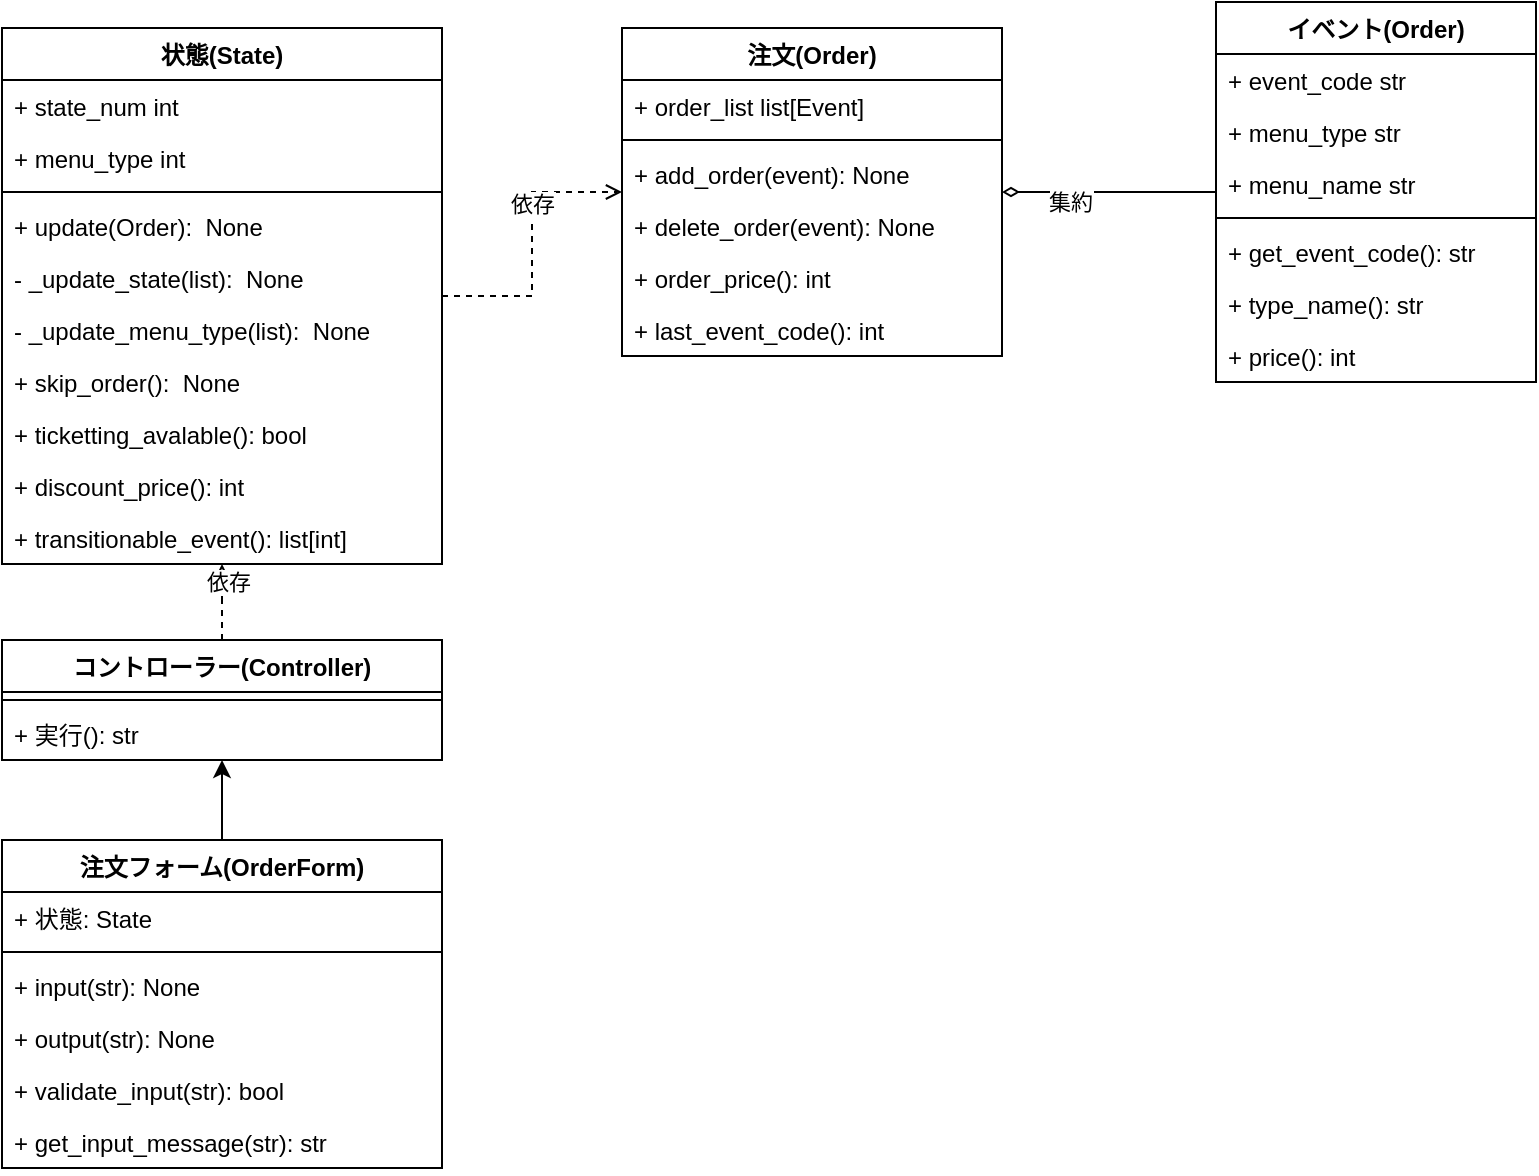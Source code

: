 <mxfile version="18.0.1" type="device"><diagram id="-BsZMmCsJsg0heCQ5Tu1" name="ページ1"><mxGraphModel dx="1102" dy="857" grid="1" gridSize="10" guides="1" tooltips="1" connect="1" arrows="1" fold="1" page="1" pageScale="1" pageWidth="827" pageHeight="1169" math="0" shadow="0"><root><mxCell id="0"/><mxCell id="1" parent="0"/><mxCell id="cuXatYYi7TEv4PDcrnrq-60" style="edgeStyle=orthogonalEdgeStyle;rounded=0;orthogonalLoop=1;jettySize=auto;html=1;endArrow=open;endFill=0;dashed=1;" parent="1" source="cuXatYYi7TEv4PDcrnrq-33" target="cuXatYYi7TEv4PDcrnrq-40" edge="1"><mxGeometry relative="1" as="geometry"/></mxCell><mxCell id="cuXatYYi7TEv4PDcrnrq-61" value="依存" style="edgeLabel;html=1;align=center;verticalAlign=middle;resizable=0;points=[];" parent="cuXatYYi7TEv4PDcrnrq-60" vertex="1" connectable="0"><mxGeometry x="0.271" y="-1" relative="1" as="geometry"><mxPoint x="-1" y="-1" as="offset"/></mxGeometry></mxCell><mxCell id="cuXatYYi7TEv4PDcrnrq-33" value="状態(State)" style="swimlane;fontStyle=1;align=center;verticalAlign=top;childLayout=stackLayout;horizontal=1;startSize=26;horizontalStack=0;resizeParent=1;resizeParentMax=0;resizeLast=0;collapsible=1;marginBottom=0;" parent="1" vertex="1"><mxGeometry x="60" y="464" width="220" height="268" as="geometry"/></mxCell><mxCell id="cuXatYYi7TEv4PDcrnrq-34" value="+ state_num int" style="text;strokeColor=none;fillColor=none;align=left;verticalAlign=top;spacingLeft=4;spacingRight=4;overflow=hidden;rotatable=0;points=[[0,0.5],[1,0.5]];portConstraint=eastwest;" parent="cuXatYYi7TEv4PDcrnrq-33" vertex="1"><mxGeometry y="26" width="220" height="26" as="geometry"/></mxCell><mxCell id="9i2xemYGmQIxErJeKEkx-4" value="+ menu_type int" style="text;strokeColor=none;fillColor=none;align=left;verticalAlign=top;spacingLeft=4;spacingRight=4;overflow=hidden;rotatable=0;points=[[0,0.5],[1,0.5]];portConstraint=eastwest;" vertex="1" parent="cuXatYYi7TEv4PDcrnrq-33"><mxGeometry y="52" width="220" height="26" as="geometry"/></mxCell><mxCell id="cuXatYYi7TEv4PDcrnrq-35" value="" style="line;strokeWidth=1;fillColor=none;align=left;verticalAlign=middle;spacingTop=-1;spacingLeft=3;spacingRight=3;rotatable=0;labelPosition=right;points=[];portConstraint=eastwest;" parent="cuXatYYi7TEv4PDcrnrq-33" vertex="1"><mxGeometry y="78" width="220" height="8" as="geometry"/></mxCell><mxCell id="TxhONUT6mhlct9u9GHEX-2" value="+ update(Order):  None" style="text;strokeColor=none;fillColor=none;align=left;verticalAlign=top;spacingLeft=4;spacingRight=4;overflow=hidden;rotatable=0;points=[[0,0.5],[1,0.5]];portConstraint=eastwest;" parent="cuXatYYi7TEv4PDcrnrq-33" vertex="1"><mxGeometry y="86" width="220" height="26" as="geometry"/></mxCell><mxCell id="9i2xemYGmQIxErJeKEkx-5" value="- _update_state(list):  None" style="text;strokeColor=none;fillColor=none;align=left;verticalAlign=top;spacingLeft=4;spacingRight=4;overflow=hidden;rotatable=0;points=[[0,0.5],[1,0.5]];portConstraint=eastwest;" vertex="1" parent="cuXatYYi7TEv4PDcrnrq-33"><mxGeometry y="112" width="220" height="26" as="geometry"/></mxCell><mxCell id="9i2xemYGmQIxErJeKEkx-6" value="- _update_menu_type(list):  None" style="text;strokeColor=none;fillColor=none;align=left;verticalAlign=top;spacingLeft=4;spacingRight=4;overflow=hidden;rotatable=0;points=[[0,0.5],[1,0.5]];portConstraint=eastwest;" vertex="1" parent="cuXatYYi7TEv4PDcrnrq-33"><mxGeometry y="138" width="220" height="26" as="geometry"/></mxCell><mxCell id="9i2xemYGmQIxErJeKEkx-7" value="+ skip_order():  None" style="text;strokeColor=none;fillColor=none;align=left;verticalAlign=top;spacingLeft=4;spacingRight=4;overflow=hidden;rotatable=0;points=[[0,0.5],[1,0.5]];portConstraint=eastwest;" vertex="1" parent="cuXatYYi7TEv4PDcrnrq-33"><mxGeometry y="164" width="220" height="26" as="geometry"/></mxCell><mxCell id="TxhONUT6mhlct9u9GHEX-3" value="+ ticketting_avalable(): bool" style="text;strokeColor=none;fillColor=none;align=left;verticalAlign=top;spacingLeft=4;spacingRight=4;overflow=hidden;rotatable=0;points=[[0,0.5],[1,0.5]];portConstraint=eastwest;" parent="cuXatYYi7TEv4PDcrnrq-33" vertex="1"><mxGeometry y="190" width="220" height="26" as="geometry"/></mxCell><mxCell id="cuXatYYi7TEv4PDcrnrq-39" value="+ discount_price(): int" style="text;strokeColor=none;fillColor=none;align=left;verticalAlign=top;spacingLeft=4;spacingRight=4;overflow=hidden;rotatable=0;points=[[0,0.5],[1,0.5]];portConstraint=eastwest;" parent="cuXatYYi7TEv4PDcrnrq-33" vertex="1"><mxGeometry y="216" width="220" height="26" as="geometry"/></mxCell><mxCell id="cuXatYYi7TEv4PDcrnrq-55" value="+ transitionable_event(): list[int]" style="text;strokeColor=none;fillColor=none;align=left;verticalAlign=top;spacingLeft=4;spacingRight=4;overflow=hidden;rotatable=0;points=[[0,0.5],[1,0.5]];portConstraint=eastwest;" parent="cuXatYYi7TEv4PDcrnrq-33" vertex="1"><mxGeometry y="242" width="220" height="26" as="geometry"/></mxCell><mxCell id="cuXatYYi7TEv4PDcrnrq-40" value="注文(Order)" style="swimlane;fontStyle=1;align=center;verticalAlign=top;childLayout=stackLayout;horizontal=1;startSize=26;horizontalStack=0;resizeParent=1;resizeParentMax=0;resizeLast=0;collapsible=1;marginBottom=0;" parent="1" vertex="1"><mxGeometry x="370" y="464" width="190" height="164" as="geometry"/></mxCell><mxCell id="cuXatYYi7TEv4PDcrnrq-41" value="+ order_list list[Event]" style="text;strokeColor=none;fillColor=none;align=left;verticalAlign=top;spacingLeft=4;spacingRight=4;overflow=hidden;rotatable=0;points=[[0,0.5],[1,0.5]];portConstraint=eastwest;" parent="cuXatYYi7TEv4PDcrnrq-40" vertex="1"><mxGeometry y="26" width="190" height="26" as="geometry"/></mxCell><mxCell id="cuXatYYi7TEv4PDcrnrq-43" value="" style="line;strokeWidth=1;fillColor=none;align=left;verticalAlign=middle;spacingTop=-1;spacingLeft=3;spacingRight=3;rotatable=0;labelPosition=right;points=[];portConstraint=eastwest;" parent="cuXatYYi7TEv4PDcrnrq-40" vertex="1"><mxGeometry y="52" width="190" height="8" as="geometry"/></mxCell><mxCell id="TxhONUT6mhlct9u9GHEX-1" value="+ add_order(event): None" style="text;strokeColor=none;fillColor=none;align=left;verticalAlign=top;spacingLeft=4;spacingRight=4;overflow=hidden;rotatable=0;points=[[0,0.5],[1,0.5]];portConstraint=eastwest;" parent="cuXatYYi7TEv4PDcrnrq-40" vertex="1"><mxGeometry y="60" width="190" height="26" as="geometry"/></mxCell><mxCell id="U4BV-73O1tbLJUXJjiag-2" value="+ delete_order(event): None" style="text;strokeColor=none;fillColor=none;align=left;verticalAlign=top;spacingLeft=4;spacingRight=4;overflow=hidden;rotatable=0;points=[[0,0.5],[1,0.5]];portConstraint=eastwest;" parent="cuXatYYi7TEv4PDcrnrq-40" vertex="1"><mxGeometry y="86" width="190" height="26" as="geometry"/></mxCell><mxCell id="U4BV-73O1tbLJUXJjiag-1" value="+ order_price(): int" style="text;strokeColor=none;fillColor=none;align=left;verticalAlign=top;spacingLeft=4;spacingRight=4;overflow=hidden;rotatable=0;points=[[0,0.5],[1,0.5]];portConstraint=eastwest;" parent="cuXatYYi7TEv4PDcrnrq-40" vertex="1"><mxGeometry y="112" width="190" height="26" as="geometry"/></mxCell><mxCell id="9i2xemYGmQIxErJeKEkx-8" value="+ last_event_code(): int" style="text;strokeColor=none;fillColor=none;align=left;verticalAlign=top;spacingLeft=4;spacingRight=4;overflow=hidden;rotatable=0;points=[[0,0.5],[1,0.5]];portConstraint=eastwest;" vertex="1" parent="cuXatYYi7TEv4PDcrnrq-40"><mxGeometry y="138" width="190" height="26" as="geometry"/></mxCell><mxCell id="cuXatYYi7TEv4PDcrnrq-58" style="edgeStyle=orthogonalEdgeStyle;rounded=0;orthogonalLoop=1;jettySize=auto;html=1;endArrow=diamondThin;endFill=0;" parent="1" source="cuXatYYi7TEv4PDcrnrq-46" target="cuXatYYi7TEv4PDcrnrq-40" edge="1"><mxGeometry relative="1" as="geometry"/></mxCell><mxCell id="cuXatYYi7TEv4PDcrnrq-59" value="集約" style="edgeLabel;html=1;align=center;verticalAlign=middle;resizable=0;points=[];" parent="cuXatYYi7TEv4PDcrnrq-58" vertex="1" connectable="0"><mxGeometry x="0.369" y="5" relative="1" as="geometry"><mxPoint as="offset"/></mxGeometry></mxCell><mxCell id="cuXatYYi7TEv4PDcrnrq-46" value="イベント(Order)" style="swimlane;fontStyle=1;align=center;verticalAlign=top;childLayout=stackLayout;horizontal=1;startSize=26;horizontalStack=0;resizeParent=1;resizeParentMax=0;resizeLast=0;collapsible=1;marginBottom=0;" parent="1" vertex="1"><mxGeometry x="667" y="451" width="160" height="190" as="geometry"/></mxCell><mxCell id="cuXatYYi7TEv4PDcrnrq-47" value="+ event_code str" style="text;strokeColor=none;fillColor=none;align=left;verticalAlign=top;spacingLeft=4;spacingRight=4;overflow=hidden;rotatable=0;points=[[0,0.5],[1,0.5]];portConstraint=eastwest;" parent="cuXatYYi7TEv4PDcrnrq-46" vertex="1"><mxGeometry y="26" width="160" height="26" as="geometry"/></mxCell><mxCell id="cuXatYYi7TEv4PDcrnrq-50" value="+ menu_type str" style="text;strokeColor=none;fillColor=none;align=left;verticalAlign=top;spacingLeft=4;spacingRight=4;overflow=hidden;rotatable=0;points=[[0,0.5],[1,0.5]];portConstraint=eastwest;" parent="cuXatYYi7TEv4PDcrnrq-46" vertex="1"><mxGeometry y="52" width="160" height="26" as="geometry"/></mxCell><mxCell id="cuXatYYi7TEv4PDcrnrq-52" value="+ menu_name str" style="text;strokeColor=none;fillColor=none;align=left;verticalAlign=top;spacingLeft=4;spacingRight=4;overflow=hidden;rotatable=0;points=[[0,0.5],[1,0.5]];portConstraint=eastwest;" parent="cuXatYYi7TEv4PDcrnrq-46" vertex="1"><mxGeometry y="78" width="160" height="26" as="geometry"/></mxCell><mxCell id="cuXatYYi7TEv4PDcrnrq-48" value="" style="line;strokeWidth=1;fillColor=none;align=left;verticalAlign=middle;spacingTop=-1;spacingLeft=3;spacingRight=3;rotatable=0;labelPosition=right;points=[];portConstraint=eastwest;" parent="cuXatYYi7TEv4PDcrnrq-46" vertex="1"><mxGeometry y="104" width="160" height="8" as="geometry"/></mxCell><mxCell id="cuXatYYi7TEv4PDcrnrq-51" value="+ get_event_code(): str" style="text;strokeColor=none;fillColor=none;align=left;verticalAlign=top;spacingLeft=4;spacingRight=4;overflow=hidden;rotatable=0;points=[[0,0.5],[1,0.5]];portConstraint=eastwest;" parent="cuXatYYi7TEv4PDcrnrq-46" vertex="1"><mxGeometry y="112" width="160" height="26" as="geometry"/></mxCell><mxCell id="9i2xemYGmQIxErJeKEkx-9" value="+ type_name(): str" style="text;strokeColor=none;fillColor=none;align=left;verticalAlign=top;spacingLeft=4;spacingRight=4;overflow=hidden;rotatable=0;points=[[0,0.5],[1,0.5]];portConstraint=eastwest;" vertex="1" parent="cuXatYYi7TEv4PDcrnrq-46"><mxGeometry y="138" width="160" height="26" as="geometry"/></mxCell><mxCell id="cuXatYYi7TEv4PDcrnrq-54" value="+ price(): int" style="text;strokeColor=none;fillColor=none;align=left;verticalAlign=top;spacingLeft=4;spacingRight=4;overflow=hidden;rotatable=0;points=[[0,0.5],[1,0.5]];portConstraint=eastwest;" parent="cuXatYYi7TEv4PDcrnrq-46" vertex="1"><mxGeometry y="164" width="160" height="26" as="geometry"/></mxCell><mxCell id="TxhONUT6mhlct9u9GHEX-18" style="edgeStyle=orthogonalEdgeStyle;rounded=0;orthogonalLoop=1;jettySize=auto;html=1;dashed=1;endArrow=open;endFill=0;" parent="1" source="TxhONUT6mhlct9u9GHEX-4" target="cuXatYYi7TEv4PDcrnrq-33" edge="1"><mxGeometry relative="1" as="geometry"/></mxCell><mxCell id="TxhONUT6mhlct9u9GHEX-24" value="依存" style="edgeLabel;html=1;align=center;verticalAlign=middle;resizable=0;points=[];" parent="TxhONUT6mhlct9u9GHEX-18" vertex="1" connectable="0"><mxGeometry x="0.582" y="-3" relative="1" as="geometry"><mxPoint as="offset"/></mxGeometry></mxCell><mxCell id="TxhONUT6mhlct9u9GHEX-4" value="コントローラー(Controller)" style="swimlane;fontStyle=1;align=center;verticalAlign=top;childLayout=stackLayout;horizontal=1;startSize=26;horizontalStack=0;resizeParent=1;resizeParentMax=0;resizeLast=0;collapsible=1;marginBottom=0;" parent="1" vertex="1"><mxGeometry x="60" y="770" width="220" height="60" as="geometry"/></mxCell><mxCell id="TxhONUT6mhlct9u9GHEX-6" value="" style="line;strokeWidth=1;fillColor=none;align=left;verticalAlign=middle;spacingTop=-1;spacingLeft=3;spacingRight=3;rotatable=0;labelPosition=right;points=[];portConstraint=eastwest;" parent="TxhONUT6mhlct9u9GHEX-4" vertex="1"><mxGeometry y="26" width="220" height="8" as="geometry"/></mxCell><mxCell id="MfLhVPpr46rwTgnClQbi-1" value="+ 実行(): str" style="text;strokeColor=none;fillColor=none;align=left;verticalAlign=top;spacingLeft=4;spacingRight=4;overflow=hidden;rotatable=0;points=[[0,0.5],[1,0.5]];portConstraint=eastwest;" parent="TxhONUT6mhlct9u9GHEX-4" vertex="1"><mxGeometry y="34" width="220" height="26" as="geometry"/></mxCell><mxCell id="DndwkVSZpYmwOtKD386J-1" style="edgeStyle=orthogonalEdgeStyle;rounded=0;orthogonalLoop=1;jettySize=auto;html=1;" parent="1" source="TxhONUT6mhlct9u9GHEX-10" target="TxhONUT6mhlct9u9GHEX-4" edge="1"><mxGeometry relative="1" as="geometry"><Array as="points"><mxPoint x="160" y="900"/><mxPoint x="160" y="900"/></Array></mxGeometry></mxCell><mxCell id="TxhONUT6mhlct9u9GHEX-10" value="注文フォーム(OrderForm)" style="swimlane;fontStyle=1;align=center;verticalAlign=top;childLayout=stackLayout;horizontal=1;startSize=26;horizontalStack=0;resizeParent=1;resizeParentMax=0;resizeLast=0;collapsible=1;marginBottom=0;" parent="1" vertex="1"><mxGeometry x="60" y="870" width="220" height="164" as="geometry"/></mxCell><mxCell id="9i2xemYGmQIxErJeKEkx-3" value="+ 状態: State" style="text;strokeColor=none;fillColor=none;align=left;verticalAlign=top;spacingLeft=4;spacingRight=4;overflow=hidden;rotatable=0;points=[[0,0.5],[1,0.5]];portConstraint=eastwest;" vertex="1" parent="TxhONUT6mhlct9u9GHEX-10"><mxGeometry y="26" width="220" height="26" as="geometry"/></mxCell><mxCell id="TxhONUT6mhlct9u9GHEX-12" value="" style="line;strokeWidth=1;fillColor=none;align=left;verticalAlign=middle;spacingTop=-1;spacingLeft=3;spacingRight=3;rotatable=0;labelPosition=right;points=[];portConstraint=eastwest;" parent="TxhONUT6mhlct9u9GHEX-10" vertex="1"><mxGeometry y="52" width="220" height="8" as="geometry"/></mxCell><mxCell id="TxhONUT6mhlct9u9GHEX-13" value="+ input(str): None " style="text;strokeColor=none;fillColor=none;align=left;verticalAlign=top;spacingLeft=4;spacingRight=4;overflow=hidden;rotatable=0;points=[[0,0.5],[1,0.5]];portConstraint=eastwest;" parent="TxhONUT6mhlct9u9GHEX-10" vertex="1"><mxGeometry y="60" width="220" height="26" as="geometry"/></mxCell><mxCell id="TxhONUT6mhlct9u9GHEX-14" value="+ output(str): None" style="text;strokeColor=none;fillColor=none;align=left;verticalAlign=top;spacingLeft=4;spacingRight=4;overflow=hidden;rotatable=0;points=[[0,0.5],[1,0.5]];portConstraint=eastwest;" parent="TxhONUT6mhlct9u9GHEX-10" vertex="1"><mxGeometry y="86" width="220" height="26" as="geometry"/></mxCell><mxCell id="9i2xemYGmQIxErJeKEkx-1" value="+ validate_input(str): bool" style="text;strokeColor=none;fillColor=none;align=left;verticalAlign=top;spacingLeft=4;spacingRight=4;overflow=hidden;rotatable=0;points=[[0,0.5],[1,0.5]];portConstraint=eastwest;" vertex="1" parent="TxhONUT6mhlct9u9GHEX-10"><mxGeometry y="112" width="220" height="26" as="geometry"/></mxCell><mxCell id="9i2xemYGmQIxErJeKEkx-2" value="+ get_input_message(str): str " style="text;strokeColor=none;fillColor=none;align=left;verticalAlign=top;spacingLeft=4;spacingRight=4;overflow=hidden;rotatable=0;points=[[0,0.5],[1,0.5]];portConstraint=eastwest;" vertex="1" parent="TxhONUT6mhlct9u9GHEX-10"><mxGeometry y="138" width="220" height="26" as="geometry"/></mxCell></root></mxGraphModel></diagram></mxfile>